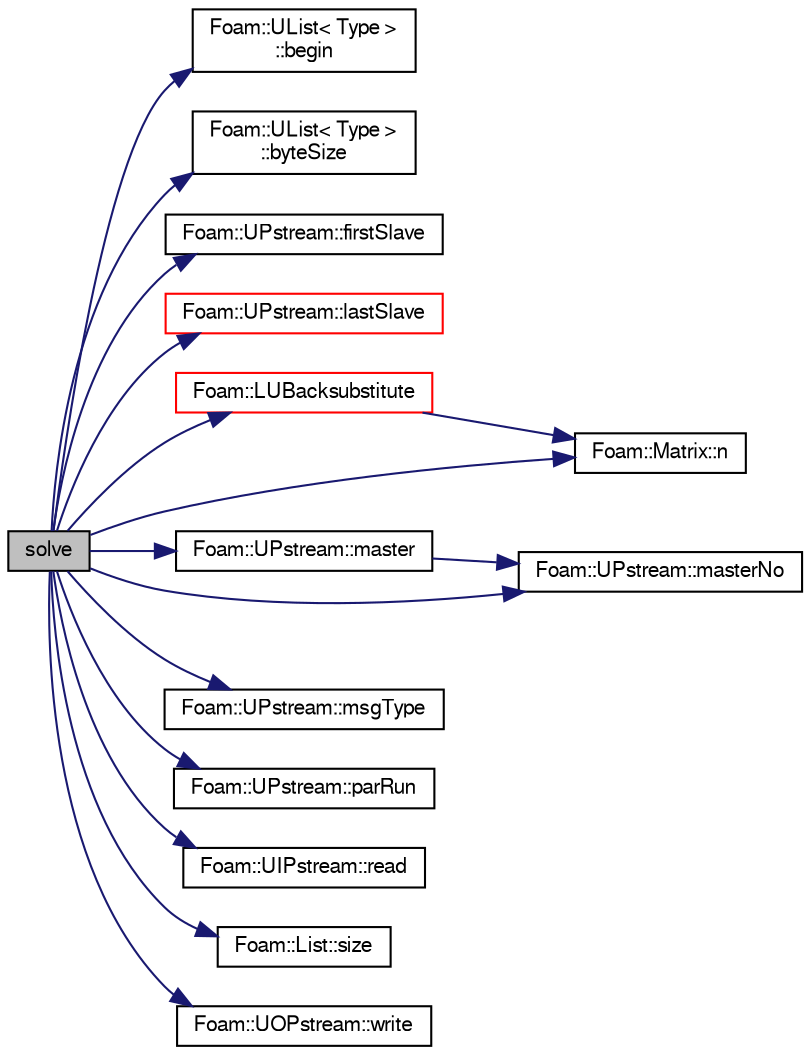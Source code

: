 digraph "solve"
{
  bgcolor="transparent";
  edge [fontname="FreeSans",fontsize="10",labelfontname="FreeSans",labelfontsize="10"];
  node [fontname="FreeSans",fontsize="10",shape=record];
  rankdir="LR";
  Node126 [label="solve",height=0.2,width=0.4,color="black", fillcolor="grey75", style="filled", fontcolor="black"];
  Node126 -> Node127 [color="midnightblue",fontsize="10",style="solid",fontname="FreeSans"];
  Node127 [label="Foam::UList\< Type \>\l::begin",height=0.2,width=0.4,color="black",URL="$a25698.html#a8a0643ef7f391465066f7f07d45ce934",tooltip="Return an iterator to begin traversing the UList. "];
  Node126 -> Node128 [color="midnightblue",fontsize="10",style="solid",fontname="FreeSans"];
  Node128 [label="Foam::UList\< Type \>\l::byteSize",height=0.2,width=0.4,color="black",URL="$a25698.html#aa36dfadb2f396fa2a5d2827775598eae",tooltip="Return the binary size in number of characters of the UList. "];
  Node126 -> Node129 [color="midnightblue",fontsize="10",style="solid",fontname="FreeSans"];
  Node129 [label="Foam::UPstream::firstSlave",height=0.2,width=0.4,color="black",URL="$a26270.html#acf61876860b10a79aff95e52dd0c533f",tooltip="Process index of first slave. "];
  Node126 -> Node130 [color="midnightblue",fontsize="10",style="solid",fontname="FreeSans"];
  Node130 [label="Foam::UPstream::lastSlave",height=0.2,width=0.4,color="red",URL="$a26270.html#a6ba6de79b96f3b7f2d987b2b657f47e1",tooltip="Process index of last slave. "];
  Node126 -> Node135 [color="midnightblue",fontsize="10",style="solid",fontname="FreeSans"];
  Node135 [label="Foam::LUBacksubstitute",height=0.2,width=0.4,color="red",URL="$a21124.html#a3a4fbcdd330a7cdba4ce12676ad9cb3e",tooltip="LU back-substitution with given source, returning the solution. "];
  Node135 -> Node136 [color="midnightblue",fontsize="10",style="solid",fontname="FreeSans"];
  Node136 [label="Foam::Matrix::n",height=0.2,width=0.4,color="black",URL="$a26774.html#a8a840ce72ef06572aff1f3e950889757",tooltip="Return the number of rows. "];
  Node126 -> Node138 [color="midnightblue",fontsize="10",style="solid",fontname="FreeSans"];
  Node138 [label="Foam::UPstream::master",height=0.2,width=0.4,color="black",URL="$a26270.html#a36af549940a0aae3733774649594489f",tooltip="Am I the master process. "];
  Node138 -> Node139 [color="midnightblue",fontsize="10",style="solid",fontname="FreeSans"];
  Node139 [label="Foam::UPstream::masterNo",height=0.2,width=0.4,color="black",URL="$a26270.html#a30260fa445b5e3e14a9042269664adde",tooltip="Process index of the master. "];
  Node126 -> Node139 [color="midnightblue",fontsize="10",style="solid",fontname="FreeSans"];
  Node126 -> Node140 [color="midnightblue",fontsize="10",style="solid",fontname="FreeSans"];
  Node140 [label="Foam::UPstream::msgType",height=0.2,width=0.4,color="black",URL="$a26270.html#ae5b8fe6652f6320aa6c7f5c44b6f01b7",tooltip="Message tag of standard messages. "];
  Node126 -> Node136 [color="midnightblue",fontsize="10",style="solid",fontname="FreeSans"];
  Node126 -> Node141 [color="midnightblue",fontsize="10",style="solid",fontname="FreeSans"];
  Node141 [label="Foam::UPstream::parRun",height=0.2,width=0.4,color="black",URL="$a26270.html#adbb27f04b5705440fb8b09f278059011",tooltip="Is this a parallel run? "];
  Node126 -> Node142 [color="midnightblue",fontsize="10",style="solid",fontname="FreeSans"];
  Node142 [label="Foam::UIPstream::read",height=0.2,width=0.4,color="black",URL="$a26258.html#a732980587e5b9c409ae433d73ca8698e",tooltip="Read into given buffer from given processor and return the. "];
  Node126 -> Node132 [color="midnightblue",fontsize="10",style="solid",fontname="FreeSans"];
  Node132 [label="Foam::List::size",height=0.2,width=0.4,color="black",URL="$a25694.html#a8a5f6fa29bd4b500caf186f60245b384",tooltip="Override size to be inconsistent with allocated storage. "];
  Node126 -> Node143 [color="midnightblue",fontsize="10",style="solid",fontname="FreeSans"];
  Node143 [label="Foam::UOPstream::write",height=0.2,width=0.4,color="black",URL="$a26262.html#a0efefd773fa79fc3b687978f9e1ee9ba",tooltip="Write given buffer to given processor. "];
}
